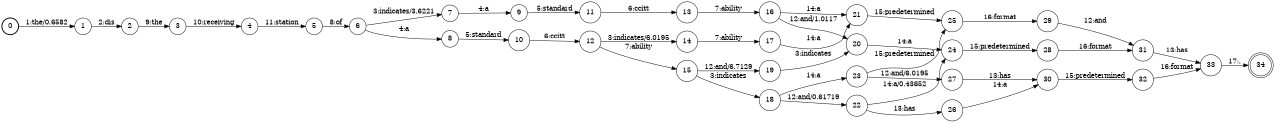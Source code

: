 digraph FST {
rankdir = LR;
size = "8.5,11";
label = "";
center = 1;
orientation = Portrait;
ranksep = "0.4";
nodesep = "0.25";
0 [label = "0", shape = circle, style = bold, fontsize = 14]
	0 -> 1 [label = "1:the/0.6582", fontsize = 14];
1 [label = "1", shape = circle, style = solid, fontsize = 14]
	1 -> 2 [label = "2:dis", fontsize = 14];
2 [label = "2", shape = circle, style = solid, fontsize = 14]
	2 -> 3 [label = "9:the", fontsize = 14];
3 [label = "3", shape = circle, style = solid, fontsize = 14]
	3 -> 4 [label = "10:receiving", fontsize = 14];
4 [label = "4", shape = circle, style = solid, fontsize = 14]
	4 -> 5 [label = "11:station", fontsize = 14];
5 [label = "5", shape = circle, style = solid, fontsize = 14]
	5 -> 6 [label = "8:of", fontsize = 14];
6 [label = "6", shape = circle, style = solid, fontsize = 14]
	6 -> 7 [label = "3:indicates/3.6221", fontsize = 14];
	6 -> 8 [label = "4:a", fontsize = 14];
7 [label = "7", shape = circle, style = solid, fontsize = 14]
	7 -> 9 [label = "4:a", fontsize = 14];
8 [label = "8", shape = circle, style = solid, fontsize = 14]
	8 -> 10 [label = "5:standard", fontsize = 14];
9 [label = "9", shape = circle, style = solid, fontsize = 14]
	9 -> 11 [label = "5:standard", fontsize = 14];
10 [label = "10", shape = circle, style = solid, fontsize = 14]
	10 -> 12 [label = "6:ccitt", fontsize = 14];
11 [label = "11", shape = circle, style = solid, fontsize = 14]
	11 -> 13 [label = "6:ccitt", fontsize = 14];
12 [label = "12", shape = circle, style = solid, fontsize = 14]
	12 -> 14 [label = "3:indicates/6.0195", fontsize = 14];
	12 -> 15 [label = "7:ability", fontsize = 14];
13 [label = "13", shape = circle, style = solid, fontsize = 14]
	13 -> 16 [label = "7:ability", fontsize = 14];
14 [label = "14", shape = circle, style = solid, fontsize = 14]
	14 -> 17 [label = "7:ability", fontsize = 14];
15 [label = "15", shape = circle, style = solid, fontsize = 14]
	15 -> 18 [label = "3:indicates", fontsize = 14];
	15 -> 19 [label = "12:and/6.7129", fontsize = 14];
16 [label = "16", shape = circle, style = solid, fontsize = 14]
	16 -> 21 [label = "14:a", fontsize = 14];
	16 -> 20 [label = "12:and/1.0117", fontsize = 14];
17 [label = "17", shape = circle, style = solid, fontsize = 14]
	17 -> 21 [label = "14:a", fontsize = 14];
18 [label = "18", shape = circle, style = solid, fontsize = 14]
	18 -> 23 [label = "14:a", fontsize = 14];
	18 -> 22 [label = "12:and/0.61719", fontsize = 14];
19 [label = "19", shape = circle, style = solid, fontsize = 14]
	19 -> 20 [label = "3:indicates", fontsize = 14];
20 [label = "20", shape = circle, style = solid, fontsize = 14]
	20 -> 24 [label = "14:a", fontsize = 14];
21 [label = "21", shape = circle, style = solid, fontsize = 14]
	21 -> 25 [label = "15:predetermined", fontsize = 14];
22 [label = "22", shape = circle, style = solid, fontsize = 14]
	22 -> 24 [label = "14:a/0.43652", fontsize = 14];
	22 -> 26 [label = "13:has", fontsize = 14];
23 [label = "23", shape = circle, style = solid, fontsize = 14]
	23 -> 27 [label = "12:and/6.0195", fontsize = 14];
	23 -> 25 [label = "15:predetermined", fontsize = 14];
24 [label = "24", shape = circle, style = solid, fontsize = 14]
	24 -> 28 [label = "15:predetermined", fontsize = 14];
25 [label = "25", shape = circle, style = solid, fontsize = 14]
	25 -> 29 [label = "16:format", fontsize = 14];
26 [label = "26", shape = circle, style = solid, fontsize = 14]
	26 -> 30 [label = "14:a", fontsize = 14];
27 [label = "27", shape = circle, style = solid, fontsize = 14]
	27 -> 30 [label = "13:has", fontsize = 14];
28 [label = "28", shape = circle, style = solid, fontsize = 14]
	28 -> 31 [label = "16:format", fontsize = 14];
29 [label = "29", shape = circle, style = solid, fontsize = 14]
	29 -> 31 [label = "12:and", fontsize = 14];
30 [label = "30", shape = circle, style = solid, fontsize = 14]
	30 -> 32 [label = "15:predetermined", fontsize = 14];
31 [label = "31", shape = circle, style = solid, fontsize = 14]
	31 -> 33 [label = "13:has", fontsize = 14];
32 [label = "32", shape = circle, style = solid, fontsize = 14]
	32 -> 33 [label = "16:format", fontsize = 14];
33 [label = "33", shape = circle, style = solid, fontsize = 14]
	33 -> 34 [label = "17:.", fontsize = 14];
34 [label = "34", shape = doublecircle, style = solid, fontsize = 14]
}
